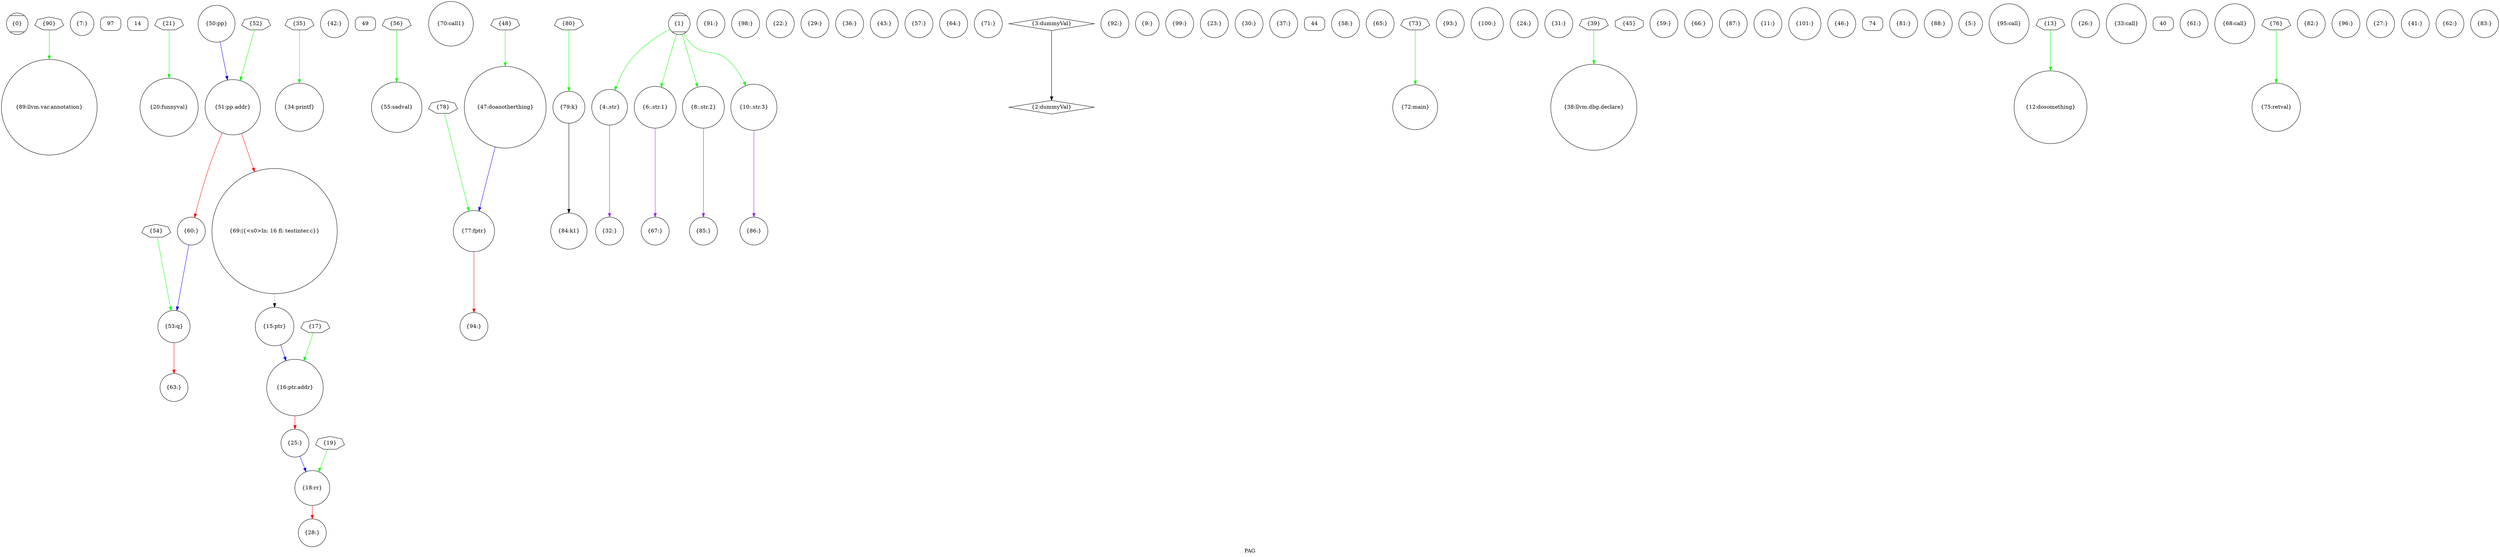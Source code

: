 digraph "PAG" {
	label="PAG";

	Node0x61c9fc0 [shape=record,shape=Mcircle,label="{0}"];
	Node0x61d35c0 [shape=record,shape=septagon,label="{90}"];
	Node0x61d35c0 -> Node0x61d13e0[color=green];
	Node0x61d0c90 [shape=record,shape=circle,label="{7:}"];
	Node0x61d0620 [shape=record,shape=Mrecord,label="{97}"];
	Node0x61d3b90 [shape=record,shape=Mrecord,label="{14}"];
	Node0x61d2cc0 [shape=record,shape=septagon,label="{21}"];
	Node0x61d2cc0 -> Node0x61cfc60[color=green];
	Node0x61cf850 [shape=record,shape=circle,label="{28:}"];
	Node0x61d33c0 [shape=record,shape=septagon,label="{35}"];
	Node0x61d33c0 -> Node0x61d1170[color=green];
	Node0x61ce740 [shape=record,shape=circle,label="{42:}"];
	Node0x61d07c0 [shape=record,shape=Mrecord,label="{49}"];
	Node0x61d2fc0 [shape=record,shape=septagon,label="{56}"];
	Node0x61d2fc0 -> Node0x61d0140[color=green];
	Node0x61cf440 [shape=record,shape=circle,label="{63:}"];
	Node0x61cf1d0 [shape=record,shape=circle,label="{70:call1}"];
	Node0x61ce9b0 [shape=record,shape=circle,label="{77:fptr}"];
	Node0x61ce9b0 -> Node0x61cecf0[color=red];
	Node0x61bd610 [shape=record,shape=circle,label="{84:k1}"];
	Node0x61bcd80 [shape=record,shape=Mcircle,label="{1}"];
	Node0x61bcd80 -> Node0x61d14b0[color=green];
	Node0x61bcd80 -> Node0x61ce260[color=green];
	Node0x61bcd80 -> Node0x61ce8e0[color=green];
	Node0x61bcd80 -> Node0x61cea80[color=green];
	Node0x61cef60 [shape=record,shape=circle,label="{91:}"];
	Node0x61ce8e0 [shape=record,shape=circle,label="{8:.str.2}"];
	Node0x61ce8e0 -> Node0x61cf100[color=purple];
	Node0x61d1f40 [shape=record,shape=circle,label="{98:}"];
	Node0x61bd470 [shape=record,shape=circle,label="{15:ptr}"];
	Node0x61bd470 -> Node0x61d1990[color=blue];
	Node0x61d21b0 [shape=record,shape=circle,label="{22:}"];
	Node0x61cf030 [shape=record,shape=circle,label="{29:}"];
	Node0x61cf6b0 [shape=record,shape=circle,label="{36:}"];
	Node0x61ce4d0 [shape=record,shape=circle,label="{43:}"];
	Node0x61d1310 [shape=record,shape=circle,label="{50:pp}"];
	Node0x61d1310 -> Node0x61bd3a0[color=blue];
	Node0x61cfac0 [shape=record,shape=circle,label="{57:}"];
	Node0x61d0210 [shape=record,shape=circle,label="{64:}"];
	Node0x61cfd30 [shape=record,shape=circle,label="{71:}"];
	Node0x61d31c0 [shape=record,shape=septagon,label="{78}"];
	Node0x61d31c0 -> Node0x61ce9b0[color=green];
	Node0x61cf100 [shape=record,shape=circle,label="{85:}"];
	Node0x61bce50 [shape=record,shape=diamond,label="{2:dummyVal}"];
	Node0x61ce670 [shape=record,shape=circle,label="{92:}"];
	Node0x61d1cd0 [shape=record,shape=circle,label="{9:}"];
	Node0x61d2010 [shape=record,shape=circle,label="{99:}"];
	Node0x61d1990 [shape=record,shape=circle,label="{16:ptr.addr}"];
	Node0x61d1990 -> Node0x61d1720[color=red];
	Node0x61cfed0 [shape=record,shape=circle,label="{23:}"];
	Node0x61ce400 [shape=record,shape=circle,label="{30:}"];
	Node0x61d0d60 [shape=record,shape=circle,label="{37:}"];
	Node0x61d0550 [shape=record,shape=Mrecord,label="{44}"];
	Node0x61bd3a0 [shape=record,shape=circle,label="{51:pp.addr}"];
	Node0x61bd3a0 -> Node0x61cedc0[color=red];
	Node0x61bd3a0 -> Node0x61ce0c0[color=red];
	Node0x61d1e70 [shape=record,shape=circle,label="{58:}"];
	Node0x61d0e30 [shape=record,shape=circle,label="{65:}"];
	Node0x61d1580 [shape=record,shape=circle,label="{72:main}"];
	Node0x61cf370 [shape=record,shape=circle,label="{79:k}"];
	Node0x61cf370 -> Node0x61bd610[color=black];
	Node0x61cf2a0 [shape=record,shape=circle,label="{86:}"];
	Node0x61cb120 [shape=record,shape=diamond,label="{3:dummyVal}"];
	Node0x61cb120 -> Node0x61bce50[color=black];
	Node0x61d1da0 [shape=record,shape=circle,label="{93:}"];
	Node0x61cea80 [shape=record,shape=circle,label="{10:.str.3}"];
	Node0x61cea80 -> Node0x61cf2a0[color=purple];
	Node0x61d1a60 [shape=record,shape=circle,label="{100:}"];
	Node0x61d38c0 [shape=record,shape=septagon,label="{17}"];
	Node0x61d38c0 -> Node0x61d1990[color=green];
	Node0x61ceb50 [shape=record,shape=circle,label="{24:}"];
	Node0x61cf5e0 [shape=record,shape=circle,label="{31:}"];
	Node0x61d1240 [shape=record,shape=circle,label="{38:llvm.dbg.declare}"];
	Node0x61d0890 [shape=record,shape=octagon,label="{45}"];
	Node0x61d30c0 [shape=record,shape=septagon,label="{52}"];
	Node0x61d30c0 -> Node0x61bd3a0[color=green];
	Node0x61cf920 [shape=record,shape=circle,label="{59:}"];
	Node0x61cfe00 [shape=record,shape=circle,label="{66:}"];
	Node0x61d36c0 [shape=record,shape=septagon,label="{73}"];
	Node0x61d36c0 -> Node0x61d1580[color=green];
	Node0x61d37c0 [shape=record,shape=septagon,label="{80}"];
	Node0x61d37c0 -> Node0x61cf370[color=green];
	Node0x61cec20 [shape=record,shape=circle,label="{87:}"];
	Node0x61d14b0 [shape=record,shape=circle,label="{4:.str}"];
	Node0x61d14b0 -> Node0x61bd540[color=purple];
	Node0x61cecf0 [shape=record,shape=circle,label="{94:}"];
	Node0x61d20e0 [shape=record,shape=circle,label="{11:}"];
	Node0x61d17f0 [shape=record,shape=circle,label="{101:}"];
	Node0x61cffa0 [shape=record,shape=circle,label="{18:rr}"];
	Node0x61cffa0 -> Node0x61cf850[color=red];
	Node0x61d1720 [shape=record,shape=circle,label="{25:}"];
	Node0x61d1720 -> Node0x61cffa0[color=blue];
	Node0x61bd540 [shape=record,shape=circle,label="{32:}"];
	Node0x61d34c0 [shape=record,shape=septagon,label="{39}"];
	Node0x61d34c0 -> Node0x61d1240[color=green];
	Node0x61d18c0 [shape=record,shape=circle,label="{46:}"];
	Node0x61d1c00 [shape=record,shape=circle,label="{53:q}"];
	Node0x61d1c00 -> Node0x61cf440[color=red];
	Node0x61cedc0 [shape=record,shape=circle,label="{60:}"];
	Node0x61cedc0 -> Node0x61d1c00[color=blue];
	Node0x61d0f00 [shape=record,shape=circle,label="{67:}"];
	Node0x61d06f0 [shape=record,shape=Mrecord,label="{74}"];
	Node0x61cf9f0 [shape=record,shape=circle,label="{81:}"];
	Node0x61cf510 [shape=record,shape=circle,label="{88:}"];
	Node0x61ce190 [shape=record,shape=circle,label="{5:}"];
	Node0x61cfb90 [shape=record,shape=circle,label="{95:call}"];
	Node0x61d0070 [shape=record,shape=circle,label="{12:dosomething}"];
	Node0x61d2dc0 [shape=record,shape=septagon,label="{19}"];
	Node0x61d2dc0 -> Node0x61cffa0[color=green];
	Node0x61d02e0 [shape=record,shape=circle,label="{26:}"];
	Node0x61bd6e0 [shape=record,shape=circle,label="{33:call}"];
	Node0x61d0480 [shape=record,shape=Mrecord,label="{40}"];
	Node0x61d1b30 [shape=record,shape=circle,label="{47:doanotherthing}"];
	Node0x61d1b30 -> Node0x61ce9b0[color=blue];
	Node0x61d3ac0 [shape=record,shape=septagon,label="{54}"];
	Node0x61d3ac0 -> Node0x61d1c00[color=green];
	Node0x61ce5a0 [shape=record,shape=circle,label="{61:}"];
	Node0x61d0fd0 [shape=record,shape=circle,label="{68:call}"];
	Node0x61cee90 [shape=record,shape=circle,label="{75:retval}"];
	Node0x61d1650 [shape=record,shape=circle,label="{82:}"];
	Node0x61d13e0 [shape=record,shape=circle,label="{89:llvm.var.annotation}"];
	Node0x61ce260 [shape=record,shape=circle,label="{6:.str.1}"];
	Node0x61ce260 -> Node0x61d0f00[color=purple];
	Node0x61d10a0 [shape=record,shape=circle,label="{96:}"];
	Node0x61d2ec0 [shape=record,shape=septagon,label="{13}"];
	Node0x61d2ec0 -> Node0x61d0070[color=green];
	Node0x61cfc60 [shape=record,shape=circle,label="{20:funnyval}"];
	Node0x61d03b0 [shape=record,shape=circle,label="{27:}"];
	Node0x61d1170 [shape=record,shape=circle,label="{34:printf}"];
	Node0x61ce330 [shape=record,shape=circle,label="{41:}"];
	Node0x61d39c0 [shape=record,shape=septagon,label="{48}"];
	Node0x61d39c0 -> Node0x61d1b30[color=green];
	Node0x61d0140 [shape=record,shape=circle,label="{55:sadval}"];
	Node0x61ce810 [shape=record,shape=circle,label="{62:}"];
	Node0x61ce0c0 [shape=record,shape=circle,label="{69:|{<s0>ln: 16 fl: testinter.c}}"];
	Node0x61ce0c0:s0 -> Node0x61bd470[color=black,style=dotted];
	Node0x61d32c0 [shape=record,shape=septagon,label="{76}"];
	Node0x61d32c0 -> Node0x61cee90[color=green];
	Node0x61cf780 [shape=record,shape=circle,label="{83:}"];
}
